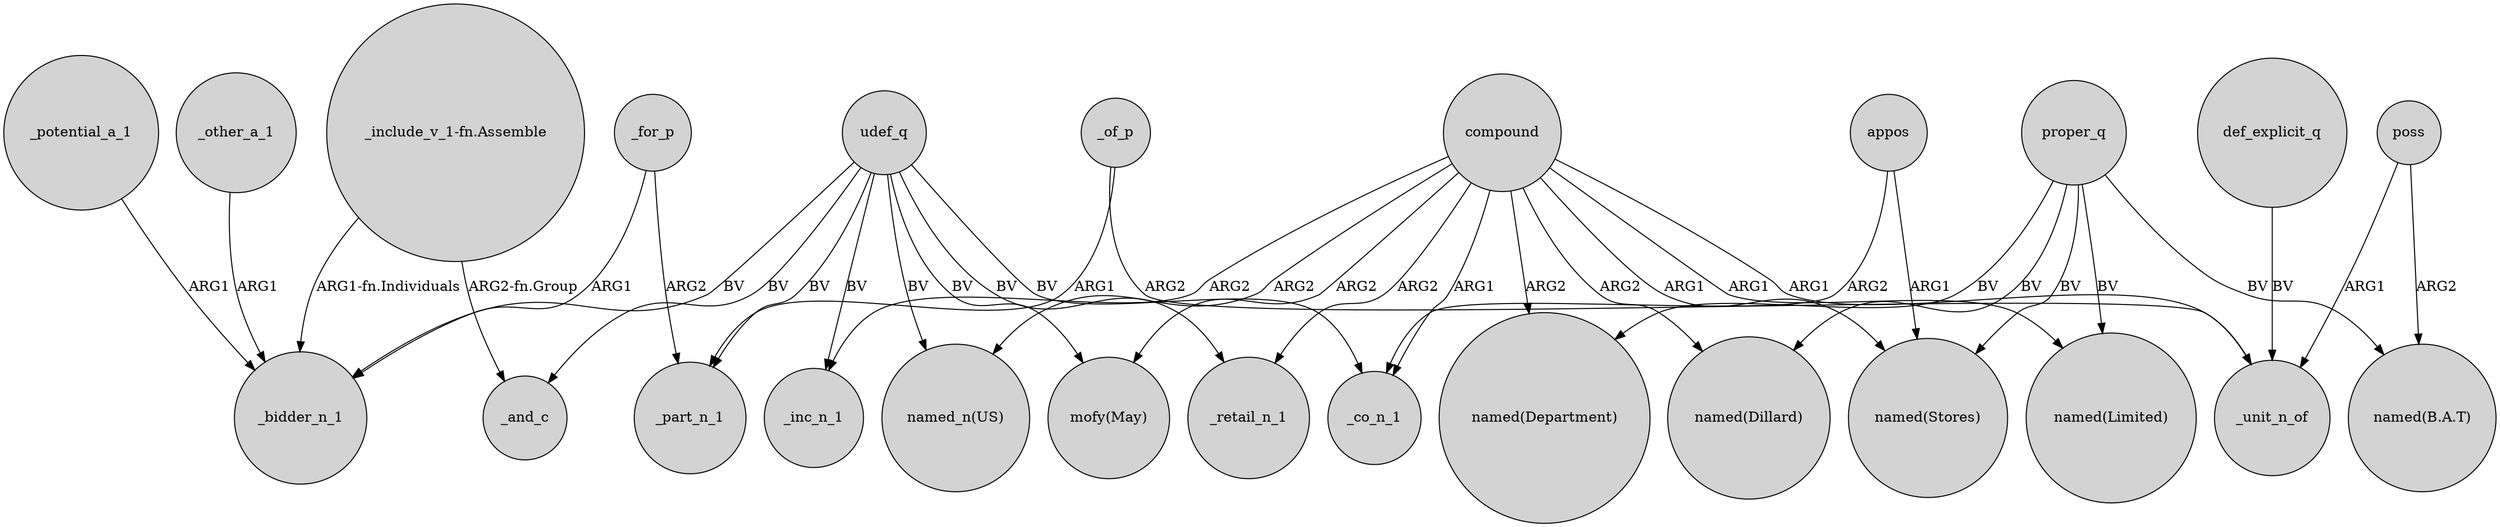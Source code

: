 digraph {
	node [shape=circle style=filled]
	"_include_v_1-fn.Assemble" -> _bidder_n_1 [label="ARG1-fn.Individuals"]
	compound -> _co_n_1 [label=ARG1]
	_other_a_1 -> _bidder_n_1 [label=ARG1]
	compound -> "named(Stores)" [label=ARG1]
	udef_q -> _bidder_n_1 [label=BV]
	compound -> "mofy(May)" [label=ARG2]
	appos -> "named(Stores)" [label=ARG1]
	compound -> "named(Dillard)" [label=ARG2]
	proper_q -> "named(Dillard)" [label=BV]
	udef_q -> _and_c [label=BV]
	udef_q -> _co_n_1 [label=BV]
	compound -> _retail_n_1 [label=ARG2]
	proper_q -> "named(Stores)" [label=BV]
	udef_q -> "named_n(US)" [label=BV]
	udef_q -> _inc_n_1 [label=BV]
	udef_q -> _retail_n_1 [label=BV]
	compound -> _inc_n_1 [label=ARG2]
	def_explicit_q -> _unit_n_of [label=BV]
	_potential_a_1 -> _bidder_n_1 [label=ARG1]
	"_include_v_1-fn.Assemble" -> _and_c [label="ARG2-fn.Group"]
	compound -> "named(Limited)" [label=ARG1]
	compound -> "named(Department)" [label=ARG2]
	proper_q -> "named(Department)" [label=BV]
	udef_q -> "mofy(May)" [label=BV]
	proper_q -> "named(Limited)" [label=BV]
	poss -> "named(B.A.T)" [label=ARG2]
	_of_p -> _unit_n_of [label=ARG2]
	poss -> _unit_n_of [label=ARG1]
	compound -> _unit_n_of [label=ARG1]
	_for_p -> _part_n_1 [label=ARG2]
	_for_p -> _bidder_n_1 [label=ARG1]
	udef_q -> _part_n_1 [label=BV]
	appos -> _co_n_1 [label=ARG2]
	compound -> "named_n(US)" [label=ARG2]
	proper_q -> "named(B.A.T)" [label=BV]
	_of_p -> _part_n_1 [label=ARG1]
}
